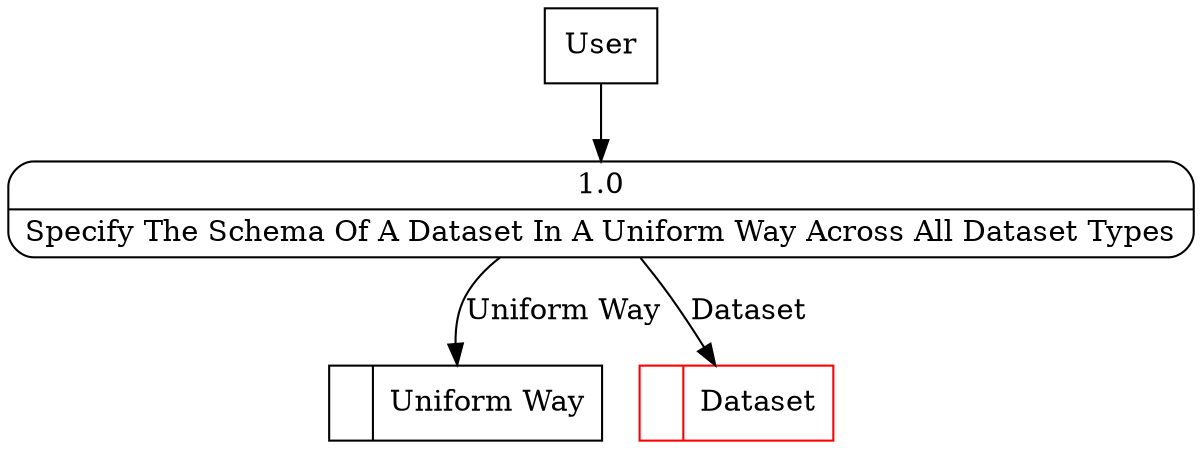 digraph dfd2{ 
node[shape=record]
200 [label="<f0>  |<f1> Uniform Way " ];
201 [label="<f0>  |<f1> Dataset " color=red];
202 [label="User" shape=box];
203 [label="{<f0> 1.0|<f1> Specify The Schema Of A Dataset In A Uniform Way Across All Dataset Types }" shape=Mrecord];
202 -> 203
203 -> 201 [label="Dataset"]
203 -> 200 [label="Uniform Way"]
}